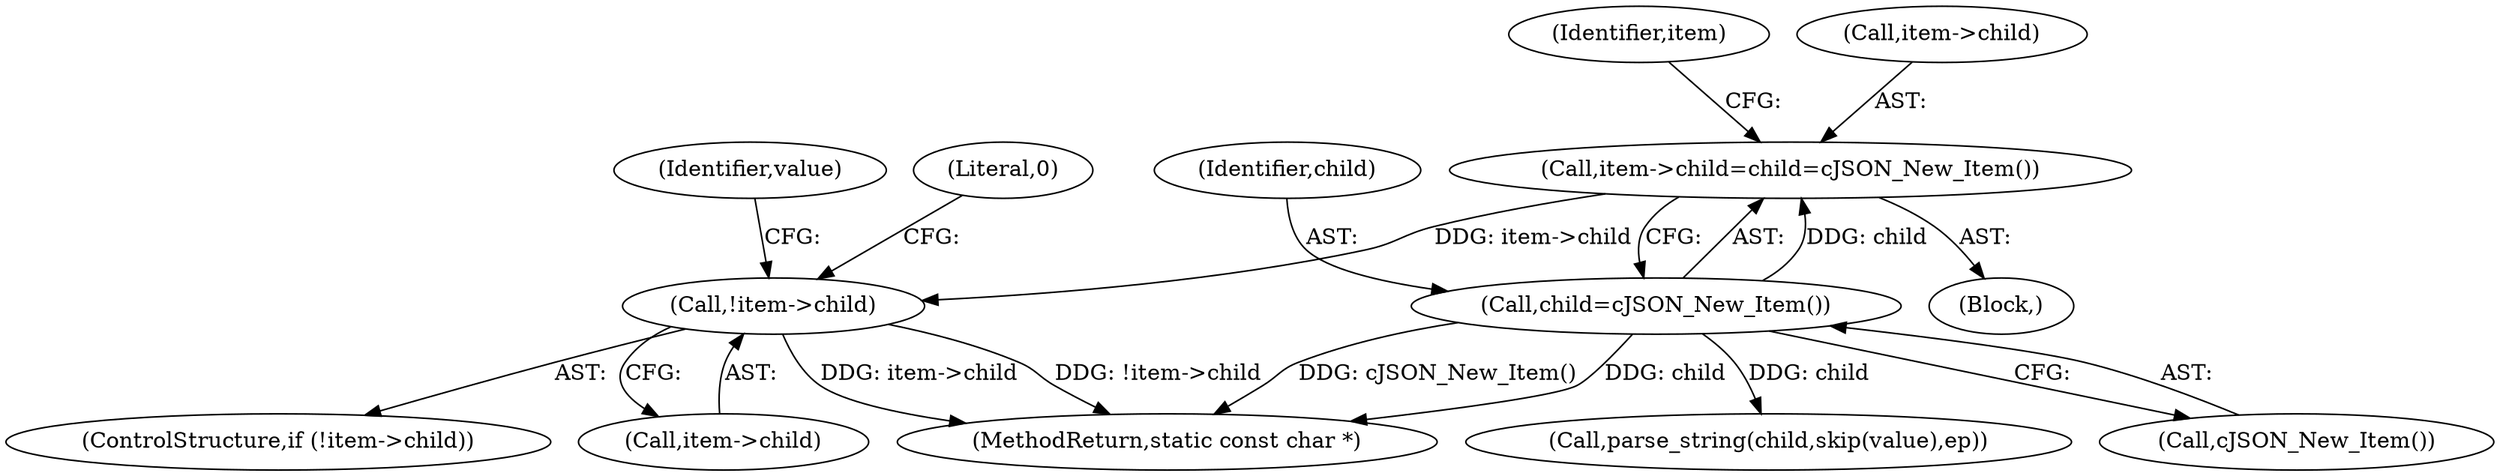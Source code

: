 digraph "0_iperf_91f2fa59e8ed80dfbf400add0164ee0e508e412a_37@pointer" {
"1000145" [label="(Call,item->child=child=cJSON_New_Item())"];
"1000149" [label="(Call,child=cJSON_New_Item())"];
"1000153" [label="(Call,!item->child)"];
"1000149" [label="(Call,child=cJSON_New_Item())"];
"1000153" [label="(Call,!item->child)"];
"1000155" [label="(Identifier,item)"];
"1000152" [label="(ControlStructure,if (!item->child))"];
"1000154" [label="(Call,item->child)"];
"1000146" [label="(Call,item->child)"];
"1000160" [label="(Identifier,value)"];
"1000211" [label="(MethodReturn,static const char *)"];
"1000111" [label="(Block,)"];
"1000150" [label="(Identifier,child)"];
"1000162" [label="(Call,parse_string(child,skip(value),ep))"];
"1000145" [label="(Call,item->child=child=cJSON_New_Item())"];
"1000151" [label="(Call,cJSON_New_Item())"];
"1000158" [label="(Literal,0)"];
"1000145" -> "1000111"  [label="AST: "];
"1000145" -> "1000149"  [label="CFG: "];
"1000146" -> "1000145"  [label="AST: "];
"1000149" -> "1000145"  [label="AST: "];
"1000155" -> "1000145"  [label="CFG: "];
"1000149" -> "1000145"  [label="DDG: child"];
"1000145" -> "1000153"  [label="DDG: item->child"];
"1000149" -> "1000151"  [label="CFG: "];
"1000150" -> "1000149"  [label="AST: "];
"1000151" -> "1000149"  [label="AST: "];
"1000149" -> "1000211"  [label="DDG: cJSON_New_Item()"];
"1000149" -> "1000211"  [label="DDG: child"];
"1000149" -> "1000162"  [label="DDG: child"];
"1000153" -> "1000152"  [label="AST: "];
"1000153" -> "1000154"  [label="CFG: "];
"1000154" -> "1000153"  [label="AST: "];
"1000158" -> "1000153"  [label="CFG: "];
"1000160" -> "1000153"  [label="CFG: "];
"1000153" -> "1000211"  [label="DDG: item->child"];
"1000153" -> "1000211"  [label="DDG: !item->child"];
}
